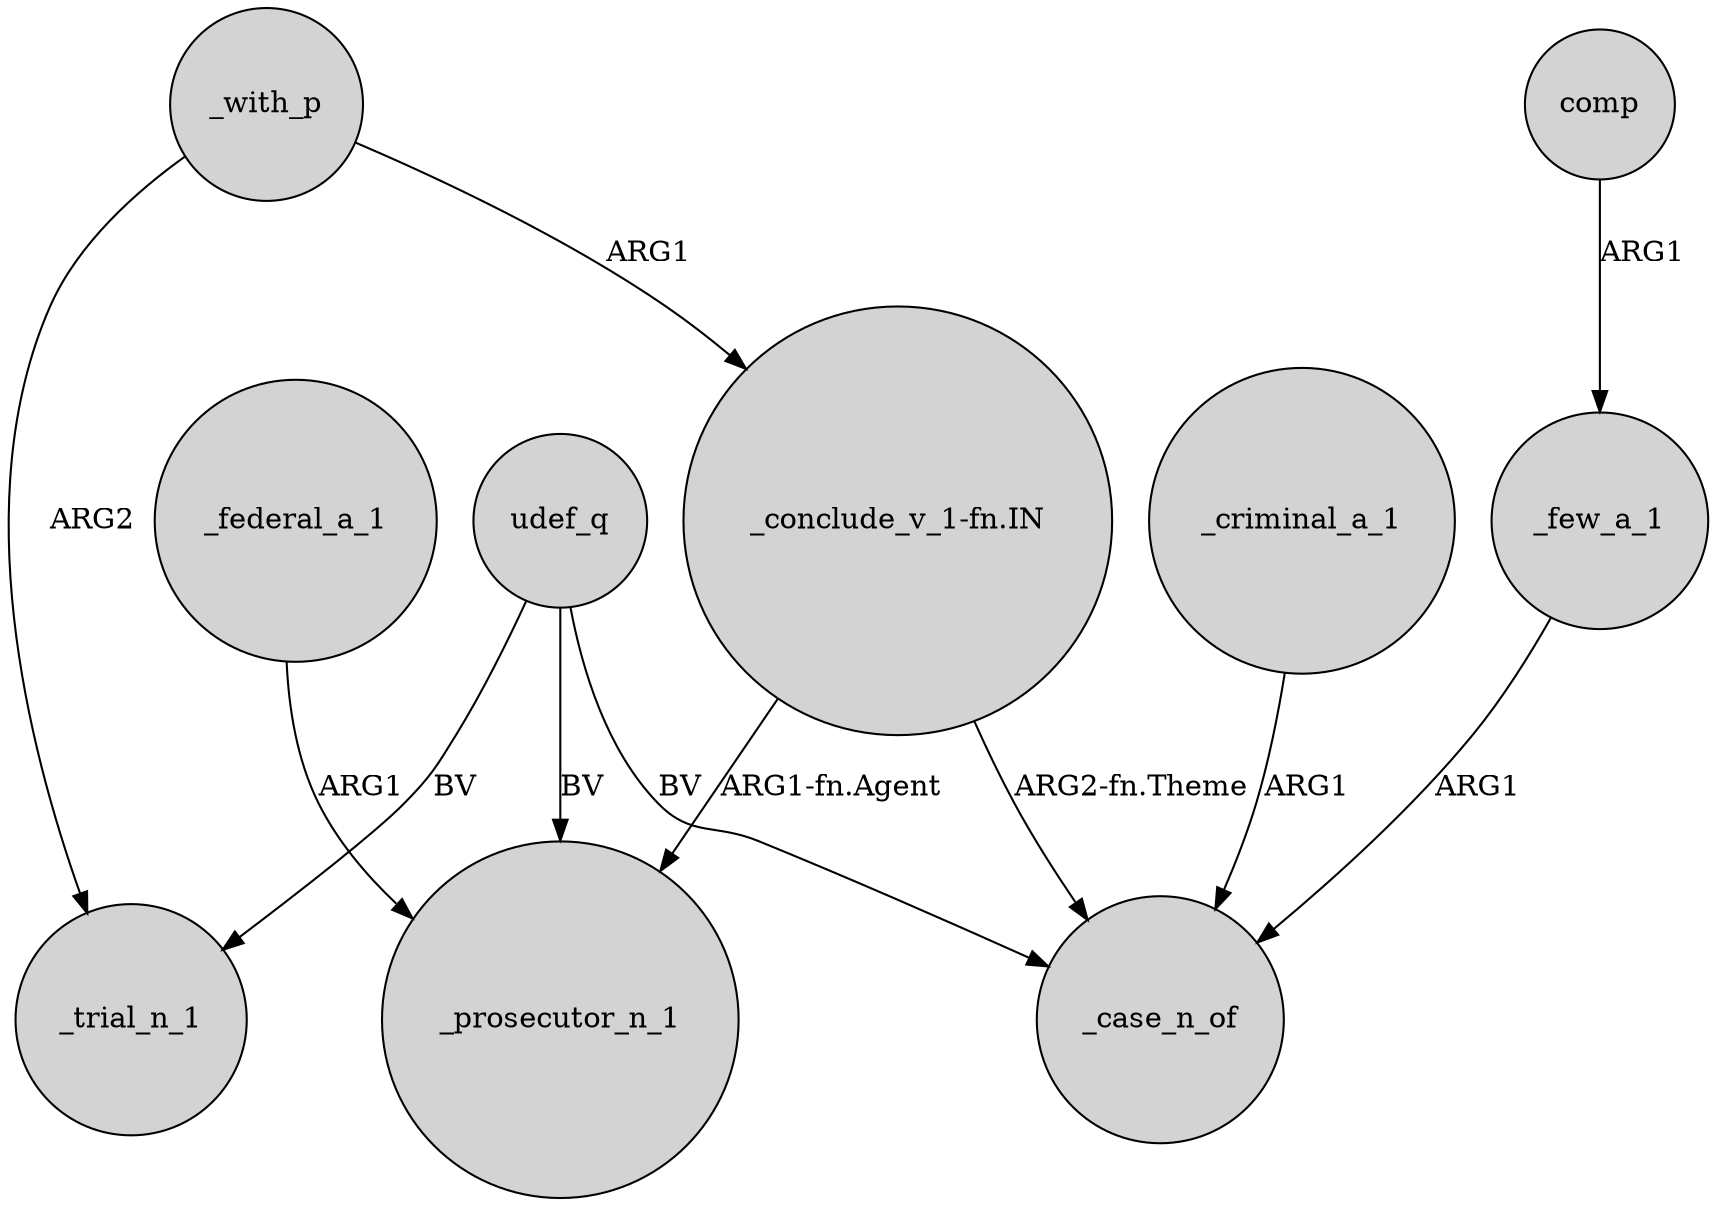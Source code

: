 digraph {
	node [shape=circle style=filled]
	_with_p -> "_conclude_v_1-fn.IN" [label=ARG1]
	udef_q -> _case_n_of [label=BV]
	_criminal_a_1 -> _case_n_of [label=ARG1]
	_with_p -> _trial_n_1 [label=ARG2]
	udef_q -> _trial_n_1 [label=BV]
	"_conclude_v_1-fn.IN" -> _case_n_of [label="ARG2-fn.Theme"]
	udef_q -> _prosecutor_n_1 [label=BV]
	_few_a_1 -> _case_n_of [label=ARG1]
	"_conclude_v_1-fn.IN" -> _prosecutor_n_1 [label="ARG1-fn.Agent"]
	_federal_a_1 -> _prosecutor_n_1 [label=ARG1]
	comp -> _few_a_1 [label=ARG1]
}
